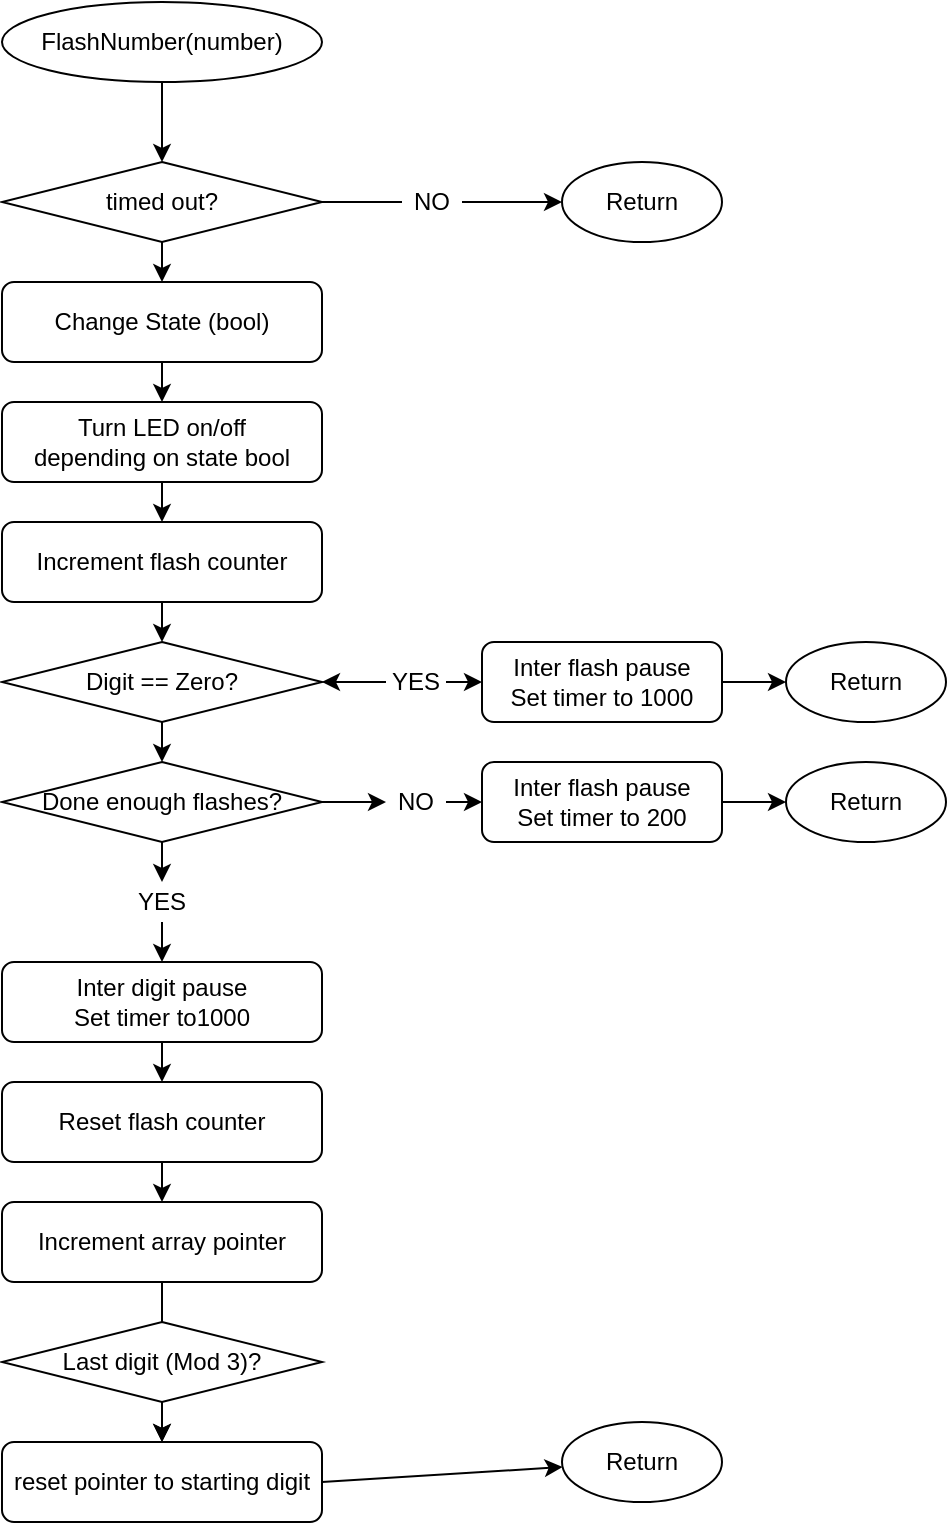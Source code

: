 <mxfile>
    <diagram id="JWU_pq0ETkwyuFgzXTky" name="Page-1">
        <mxGraphModel dx="1306" dy="607" grid="1" gridSize="10" guides="1" tooltips="1" connect="1" arrows="1" fold="1" page="1" pageScale="1" pageWidth="827" pageHeight="1169" math="0" shadow="0">
            <root>
                <mxCell id="0"/>
                <mxCell id="1" parent="0"/>
                <mxCell id="12" value="" style="edgeStyle=none;html=1;" parent="1" source="2" target="5" edge="1">
                    <mxGeometry relative="1" as="geometry"/>
                </mxCell>
                <mxCell id="2" value="Change State (bool)" style="rounded=1;whiteSpace=wrap;html=1;" parent="1" vertex="1">
                    <mxGeometry x="78" y="200" width="160" height="40" as="geometry"/>
                </mxCell>
                <mxCell id="20" value="" style="edgeStyle=none;html=1;startArrow=none;" parent="1" source="21" target="14" edge="1">
                    <mxGeometry relative="1" as="geometry"/>
                </mxCell>
                <mxCell id="40" style="edgeStyle=none;html=1;" parent="1" source="3" target="21" edge="1">
                    <mxGeometry relative="1" as="geometry"/>
                </mxCell>
                <mxCell id="41" style="edgeStyle=none;html=1;exitX=1;exitY=0.5;exitDx=0;exitDy=0;entryX=0;entryY=0.5;entryDx=0;entryDy=0;" parent="1" source="3" target="31" edge="1">
                    <mxGeometry relative="1" as="geometry"/>
                </mxCell>
                <mxCell id="3" value="Done enough flashes?" style="rhombus;whiteSpace=wrap;html=1;" parent="1" vertex="1">
                    <mxGeometry x="78" y="440" width="160" height="40" as="geometry"/>
                </mxCell>
                <mxCell id="9" style="edgeStyle=none;html=1;startArrow=none;" parent="1" source="16" target="8" edge="1">
                    <mxGeometry relative="1" as="geometry"/>
                </mxCell>
                <mxCell id="11" value="" style="edgeStyle=none;html=1;" parent="1" source="4" target="2" edge="1">
                    <mxGeometry relative="1" as="geometry"/>
                </mxCell>
                <mxCell id="4" value="timed out?" style="rhombus;whiteSpace=wrap;html=1;" parent="1" vertex="1">
                    <mxGeometry x="78" y="140" width="160" height="40" as="geometry"/>
                </mxCell>
                <mxCell id="18" value="" style="edgeStyle=none;html=1;" parent="1" source="5" target="13" edge="1">
                    <mxGeometry relative="1" as="geometry">
                        <mxPoint x="150" y="360" as="targetPoint"/>
                    </mxGeometry>
                </mxCell>
                <mxCell id="5" value="Turn LED on/off&lt;br&gt;depending on state bool" style="rounded=1;whiteSpace=wrap;html=1;" parent="1" vertex="1">
                    <mxGeometry x="78" y="260" width="160" height="40" as="geometry"/>
                </mxCell>
                <mxCell id="7" value="" style="edgeStyle=none;html=1;" parent="1" source="6" target="4" edge="1">
                    <mxGeometry relative="1" as="geometry"/>
                </mxCell>
                <mxCell id="6" value="FlashNumber(number)" style="ellipse;whiteSpace=wrap;html=1;" parent="1" vertex="1">
                    <mxGeometry x="78" y="60" width="160" height="40" as="geometry"/>
                </mxCell>
                <mxCell id="8" value="Return" style="ellipse;whiteSpace=wrap;html=1;" parent="1" vertex="1">
                    <mxGeometry x="358" y="140" width="80" height="40" as="geometry"/>
                </mxCell>
                <mxCell id="65" value="" style="edgeStyle=none;html=1;" edge="1" parent="1" source="13" target="64">
                    <mxGeometry relative="1" as="geometry"/>
                </mxCell>
                <mxCell id="13" value="Increment flash counter" style="rounded=1;whiteSpace=wrap;html=1;" parent="1" vertex="1">
                    <mxGeometry x="78" y="320" width="160" height="40" as="geometry"/>
                </mxCell>
                <mxCell id="24" value="" style="edgeStyle=none;html=1;exitX=1;exitY=0.5;exitDx=0;exitDy=0;" parent="1" source="60" target="23" edge="1">
                    <mxGeometry relative="1" as="geometry"/>
                </mxCell>
                <mxCell id="38" value="" style="edgeStyle=none;html=1;" parent="1" source="14" target="36" edge="1">
                    <mxGeometry relative="1" as="geometry"/>
                </mxCell>
                <mxCell id="14" value="Inter digit pause&lt;br&gt;Set timer to1000" style="rounded=1;whiteSpace=wrap;html=1;" parent="1" vertex="1">
                    <mxGeometry x="78" y="540" width="160" height="40" as="geometry"/>
                </mxCell>
                <mxCell id="17" value="" style="edgeStyle=none;html=1;endArrow=none;" parent="1" source="4" target="16" edge="1">
                    <mxGeometry relative="1" as="geometry">
                        <mxPoint x="238" y="160" as="sourcePoint"/>
                        <mxPoint x="318" y="160" as="targetPoint"/>
                    </mxGeometry>
                </mxCell>
                <mxCell id="16" value="NO" style="text;strokeColor=none;align=center;fillColor=none;html=1;verticalAlign=middle;whiteSpace=wrap;rounded=0;" parent="1" vertex="1">
                    <mxGeometry x="278" y="145" width="30" height="30" as="geometry"/>
                </mxCell>
                <mxCell id="21" value="YES" style="text;strokeColor=none;align=center;fillColor=none;html=1;verticalAlign=middle;whiteSpace=wrap;rounded=0;" parent="1" vertex="1">
                    <mxGeometry x="143" y="500" width="30" height="20" as="geometry"/>
                </mxCell>
                <mxCell id="23" value="Return" style="ellipse;whiteSpace=wrap;html=1;" parent="1" vertex="1">
                    <mxGeometry x="358" y="770" width="80" height="40" as="geometry"/>
                </mxCell>
                <mxCell id="29" value="" style="edgeStyle=none;html=1;" parent="1" source="25" target="27" edge="1">
                    <mxGeometry relative="1" as="geometry"/>
                </mxCell>
                <mxCell id="25" value="Inter flash pause&lt;br&gt;Set timer to 200" style="rounded=1;whiteSpace=wrap;html=1;" parent="1" vertex="1">
                    <mxGeometry x="318" y="440" width="120" height="40" as="geometry"/>
                </mxCell>
                <mxCell id="27" value="Return" style="ellipse;whiteSpace=wrap;html=1;" parent="1" vertex="1">
                    <mxGeometry x="470" y="440" width="80" height="40" as="geometry"/>
                </mxCell>
                <mxCell id="67" style="edgeStyle=none;html=1;entryX=0;entryY=0.5;entryDx=0;entryDy=0;" edge="1" parent="1" source="31" target="25">
                    <mxGeometry relative="1" as="geometry"/>
                </mxCell>
                <mxCell id="31" value="NO" style="text;strokeColor=none;align=center;fillColor=none;html=1;verticalAlign=middle;whiteSpace=wrap;rounded=0;" parent="1" vertex="1">
                    <mxGeometry x="270" y="450" width="30" height="20" as="geometry"/>
                </mxCell>
                <mxCell id="43" value="" style="edgeStyle=none;html=1;" parent="1" source="36" target="42" edge="1">
                    <mxGeometry relative="1" as="geometry"/>
                </mxCell>
                <mxCell id="36" value="Reset flash counter" style="rounded=1;whiteSpace=wrap;html=1;" parent="1" vertex="1">
                    <mxGeometry x="78" y="600" width="160" height="40" as="geometry"/>
                </mxCell>
                <mxCell id="62" style="edgeStyle=none;html=1;" edge="1" parent="1" source="42" target="60">
                    <mxGeometry relative="1" as="geometry"/>
                </mxCell>
                <mxCell id="42" value="Increment array pointer" style="rounded=1;whiteSpace=wrap;html=1;" parent="1" vertex="1">
                    <mxGeometry x="78" y="660" width="160" height="40" as="geometry"/>
                </mxCell>
                <mxCell id="52" value="" style="edgeStyle=none;html=1;" edge="1" source="53" target="54" parent="1">
                    <mxGeometry relative="1" as="geometry"/>
                </mxCell>
                <mxCell id="53" value="Inter flash pause&lt;br&gt;Set timer to 1000" style="rounded=1;whiteSpace=wrap;html=1;" vertex="1" parent="1">
                    <mxGeometry x="318" y="380" width="120" height="40" as="geometry"/>
                </mxCell>
                <mxCell id="54" value="Return" style="ellipse;whiteSpace=wrap;html=1;" vertex="1" parent="1">
                    <mxGeometry x="470" y="380" width="80" height="40" as="geometry"/>
                </mxCell>
                <mxCell id="56" style="edgeStyle=none;html=1;entryX=0;entryY=0.5;entryDx=0;entryDy=0;exitX=1;exitY=0.5;exitDx=0;exitDy=0;" edge="1" source="75" target="53" parent="1">
                    <mxGeometry relative="1" as="geometry">
                        <mxPoint x="410.727" y="300" as="sourcePoint"/>
                    </mxGeometry>
                </mxCell>
                <mxCell id="73" style="edgeStyle=none;html=1;exitX=0;exitY=0.5;exitDx=0;exitDy=0;entryX=1;entryY=0.5;entryDx=0;entryDy=0;" edge="1" parent="1" source="75" target="64">
                    <mxGeometry relative="1" as="geometry">
                        <mxPoint x="340" y="360" as="targetPoint"/>
                        <mxPoint x="398" y="295" as="sourcePoint"/>
                    </mxGeometry>
                </mxCell>
                <mxCell id="60" value="reset pointer to starting digit" style="rounded=1;whiteSpace=wrap;html=1;" vertex="1" parent="1">
                    <mxGeometry x="78" y="780" width="160" height="40" as="geometry"/>
                </mxCell>
                <mxCell id="63" value="" style="edgeStyle=none;html=1;" edge="1" parent="1" source="61" target="60">
                    <mxGeometry relative="1" as="geometry"/>
                </mxCell>
                <mxCell id="61" value="Last digit (Mod 3)?" style="rhombus;whiteSpace=wrap;html=1;" vertex="1" parent="1">
                    <mxGeometry x="78" y="720" width="160" height="40" as="geometry"/>
                </mxCell>
                <mxCell id="66" value="" style="edgeStyle=none;html=1;" edge="1" parent="1" source="64" target="3">
                    <mxGeometry relative="1" as="geometry"/>
                </mxCell>
                <mxCell id="64" value="Digit == Zero?" style="rhombus;whiteSpace=wrap;html=1;" vertex="1" parent="1">
                    <mxGeometry x="78" y="380" width="160" height="40" as="geometry"/>
                </mxCell>
                <mxCell id="75" value="YES" style="text;strokeColor=none;align=center;fillColor=none;html=1;verticalAlign=middle;whiteSpace=wrap;rounded=0;" vertex="1" parent="1">
                    <mxGeometry x="270" y="390" width="30" height="20" as="geometry"/>
                </mxCell>
            </root>
        </mxGraphModel>
    </diagram>
</mxfile>